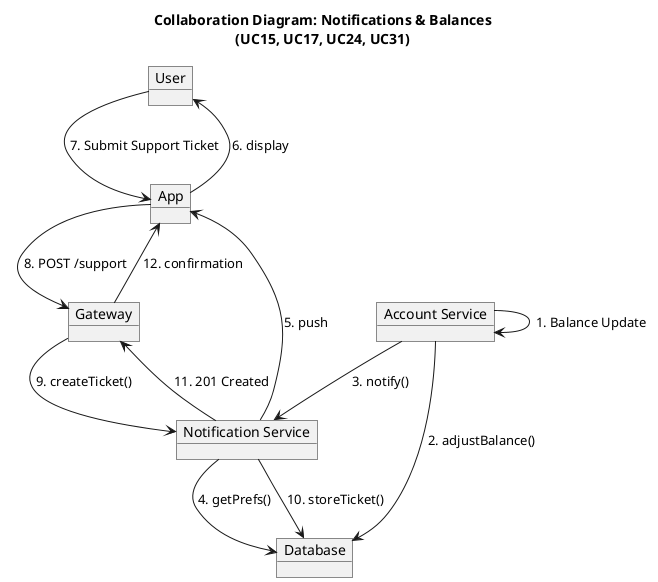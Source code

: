 @startuml CollaborationDiagram_Notifications

title "Collaboration Diagram: Notifications & Balances\n(UC15, UC17, UC24, UC31)"

' Define system participants
object User
object App
object Gateway
object "Notification Service" as NotifService
object "Account Service" as AccountService
object Database

' UC31 - Balance Update & Notification
AccountService --> AccountService : 1. Balance Update
AccountService --> Database : 2. adjustBalance()
AccountService --> NotifService : 3. notify()
NotifService --> Database : 4. getPrefs()
NotifService --> App : 5. push
App --> User : 6. display

' UC24 - Create Support Ticket
User --> App : 7. Submit Support Ticket
App --> Gateway : 8. POST /support
Gateway --> NotifService : 9. createTicket()
NotifService --> Database : 10. storeTicket()
NotifService --> Gateway : 11. 201 Created
Gateway --> App : 12. confirmation

@enduml
